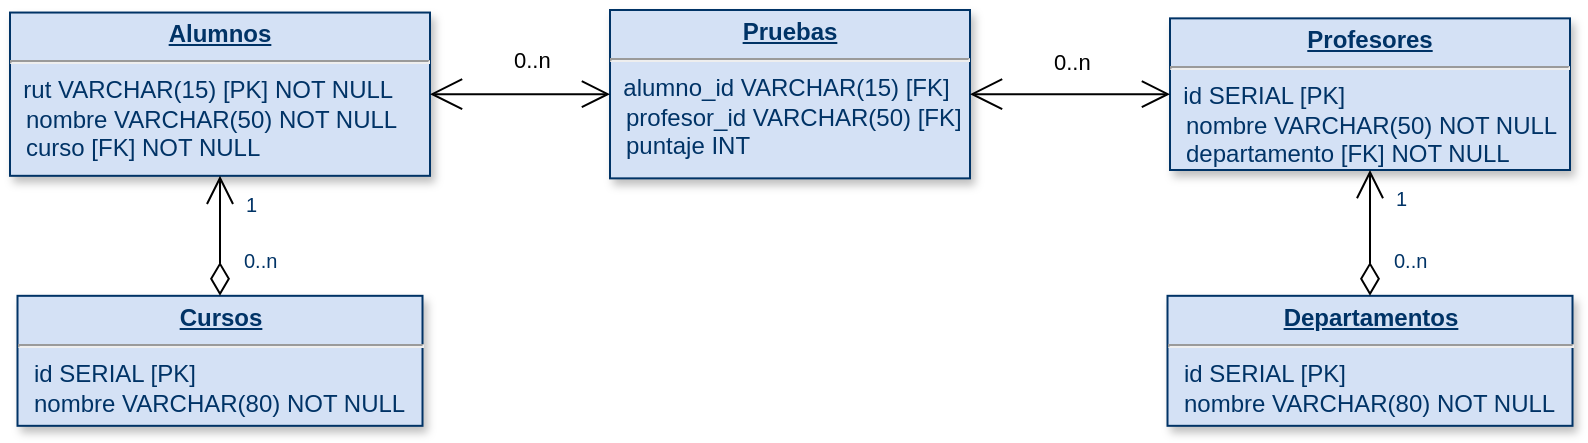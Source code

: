 <mxfile version="13.9.9"><diagram name="Page-1" id="efa7a0a1-bf9b-a30e-e6df-94a7791c09e9"><mxGraphModel dx="862" dy="466" grid="1" gridSize="10" guides="1" tooltips="1" connect="1" arrows="1" fold="1" page="1" pageScale="1" pageWidth="826" pageHeight="1169" background="#ffffff" math="0" shadow="0"><root><mxCell id="0"/><mxCell id="1" parent="0"/><mxCell id="21" value="&lt;p style=&quot;margin: 0px ; margin-top: 4px ; text-align: center ; text-decoration: underline&quot;&gt;&lt;strong&gt;Cursos&lt;br&gt;&lt;/strong&gt;&lt;/p&gt;&lt;hr&gt;&lt;p style=&quot;margin: 0px ; margin-left: 8px&quot;&gt;id SERIAL [PK]&lt;/p&gt;&lt;p style=&quot;margin: 0px ; margin-left: 8px&quot;&gt;nombre VARCHAR(80) NOT NULL&lt;br&gt;&lt;/p&gt;" style="verticalAlign=top;align=left;overflow=fill;fontSize=12;fontFamily=Helvetica;html=1;strokeColor=#003366;shadow=1;fillColor=#D4E1F5;fontColor=#003366" parent="1" vertex="1"><mxGeometry x="25.75" y="172.91" width="202.5" height="65" as="geometry"/></mxCell><mxCell id="25" value="&lt;p style=&quot;margin: 0px ; margin-top: 4px ; text-align: center ; text-decoration: underline&quot;&gt;&lt;strong&gt;Alumnos&lt;br&gt;&lt;/strong&gt;&lt;/p&gt;&lt;hr&gt;&amp;nbsp; rut VARCHAR(15) [PK] NOT NULL&lt;br&gt;&lt;p style=&quot;margin: 0px ; margin-left: 8px&quot;&gt;nombre VARCHAR(50) NOT NULL&lt;br&gt;&lt;/p&gt;&lt;p style=&quot;margin: 0px ; margin-left: 8px&quot;&gt;curso [FK] NOT NULL&lt;br&gt;&lt;/p&gt;" style="verticalAlign=top;align=left;overflow=fill;fontSize=12;fontFamily=Helvetica;html=1;strokeColor=#003366;shadow=1;fillColor=#D4E1F5;fontColor=#003366" parent="1" vertex="1"><mxGeometry x="22" y="31.27" width="210" height="81.64" as="geometry"/></mxCell><mxCell id="90" value="" style="endArrow=open;endSize=12;startArrow=diamondThin;startSize=14;startFill=0;edgeStyle=orthogonalEdgeStyle;entryX=0.5;entryY=1;entryDx=0;entryDy=0;exitX=0.5;exitY=0;exitDx=0;exitDy=0;" parent="1" source="21" target="25" edge="1"><mxGeometry x="602" y="252.91" as="geometry"><mxPoint x="82" y="162.91" as="sourcePoint"/><mxPoint x="72" y="152.91" as="targetPoint"/></mxGeometry></mxCell><mxCell id="91" value="0..n" style="resizable=0;align=left;verticalAlign=top;labelBackgroundColor=#ffffff;fontSize=10;strokeColor=#003366;shadow=1;fillColor=#D4E1F5;fontColor=#003366" parent="90" connectable="0" vertex="1"><mxGeometry x="-1" relative="1" as="geometry"><mxPoint x="10" y="-30" as="offset"/></mxGeometry></mxCell><mxCell id="92" value="1" style="resizable=0;align=right;verticalAlign=top;labelBackgroundColor=#ffffff;fontSize=10;strokeColor=#003366;shadow=1;fillColor=#D4E1F5;fontColor=#003366" parent="90" connectable="0" vertex="1"><mxGeometry x="1" relative="1" as="geometry"><mxPoint x="20" y="2.0" as="offset"/></mxGeometry></mxCell><mxCell id="ffxnXLGkmE4xVRq57p5g-114" value="&lt;p style=&quot;margin: 0px ; margin-top: 4px ; text-align: center ; text-decoration: underline&quot;&gt;&lt;strong&gt;Profesores&lt;br&gt;&lt;/strong&gt;&lt;/p&gt;&lt;hr&gt;&amp;nbsp; id SERIAL [PK]&lt;br&gt;&lt;p style=&quot;margin: 0px ; margin-left: 8px&quot;&gt;nombre VARCHAR(50) NOT NULL&lt;br&gt;&lt;/p&gt;&lt;p style=&quot;margin: 0px ; margin-left: 8px&quot;&gt;departamento [FK] NOT NULL&lt;br&gt;&lt;/p&gt;" style="verticalAlign=top;align=left;overflow=fill;fontSize=12;fontFamily=Helvetica;html=1;strokeColor=#003366;shadow=1;fillColor=#D4E1F5;fontColor=#003366" parent="1" vertex="1"><mxGeometry x="602" y="34.18" width="200" height="75.82" as="geometry"/></mxCell><mxCell id="ffxnXLGkmE4xVRq57p5g-115" value="&lt;p style=&quot;margin: 0px ; margin-top: 4px ; text-align: center ; text-decoration: underline&quot;&gt;&lt;strong&gt;Pruebas&lt;br&gt;&lt;/strong&gt;&lt;/p&gt;&lt;hr&gt;&amp;nbsp; alumno_id VARCHAR(15) [FK]&lt;br&gt;&lt;p style=&quot;margin: 0px ; margin-left: 8px&quot;&gt;profesor_id VARCHAR(50) [FK]&lt;/p&gt;&lt;p style=&quot;margin: 0px ; margin-left: 8px&quot;&gt;puntaje INT&lt;br&gt;&lt;/p&gt;" style="verticalAlign=top;align=left;overflow=fill;fontSize=12;fontFamily=Helvetica;html=1;strokeColor=#003366;shadow=1;fillColor=#D4E1F5;fontColor=#003366" parent="1" vertex="1"><mxGeometry x="322" y="30.0" width="180" height="84.18" as="geometry"/></mxCell><mxCell id="ffxnXLGkmE4xVRq57p5g-116" value="" style="endArrow=open;html=1;endSize=12;startArrow=open;startSize=14;startFill=0;edgeStyle=orthogonalEdgeStyle;entryX=0;entryY=0.5;entryDx=0;entryDy=0;exitX=1;exitY=0.5;exitDx=0;exitDy=0;" parent="1" source="25" target="ffxnXLGkmE4xVRq57p5g-115" edge="1"><mxGeometry relative="1" as="geometry"><mxPoint x="212" y="102.91" as="sourcePoint"/><mxPoint x="302" y="82.91" as="targetPoint"/></mxGeometry></mxCell><mxCell id="ffxnXLGkmE4xVRq57p5g-117" value="0..n" style="edgeLabel;resizable=0;html=1;align=left;verticalAlign=top;" parent="ffxnXLGkmE4xVRq57p5g-116" connectable="0" vertex="1"><mxGeometry x="-1" relative="1" as="geometry"><mxPoint x="40" y="-30" as="offset"/></mxGeometry></mxCell><mxCell id="ffxnXLGkmE4xVRq57p5g-119" value="" style="endArrow=open;html=1;endSize=12;startArrow=open;startSize=14;startFill=0;edgeStyle=orthogonalEdgeStyle;exitX=1;exitY=0.5;exitDx=0;exitDy=0;entryX=0;entryY=0.5;entryDx=0;entryDy=0;" parent="1" source="ffxnXLGkmE4xVRq57p5g-115" target="ffxnXLGkmE4xVRq57p5g-114" edge="1"><mxGeometry relative="1" as="geometry"><mxPoint x="472" y="81.91" as="sourcePoint"/><mxPoint x="582" y="92.91" as="targetPoint"/></mxGeometry></mxCell><mxCell id="ffxnXLGkmE4xVRq57p5g-120" value="0..n" style="edgeLabel;resizable=0;html=1;align=left;verticalAlign=top;" parent="ffxnXLGkmE4xVRq57p5g-119" connectable="0" vertex="1"><mxGeometry x="-1" relative="1" as="geometry"><mxPoint x="40" y="-28.68" as="offset"/></mxGeometry></mxCell><mxCell id="ffxnXLGkmE4xVRq57p5g-122" value="&lt;p style=&quot;margin: 0px ; margin-top: 4px ; text-align: center ; text-decoration: underline&quot;&gt;&lt;strong&gt;Departamentos&lt;br&gt;&lt;/strong&gt;&lt;/p&gt;&lt;hr&gt;&lt;p style=&quot;margin: 0px ; margin-left: 8px&quot;&gt;id SERIAL [PK]&lt;/p&gt;&lt;p style=&quot;margin: 0px ; margin-left: 8px&quot;&gt;nombre VARCHAR(80) NOT NULL&lt;br&gt;&lt;/p&gt;" style="verticalAlign=top;align=left;overflow=fill;fontSize=12;fontFamily=Helvetica;html=1;strokeColor=#003366;shadow=1;fillColor=#D4E1F5;fontColor=#003366" parent="1" vertex="1"><mxGeometry x="600.75" y="172.91" width="202.5" height="65" as="geometry"/></mxCell><mxCell id="ffxnXLGkmE4xVRq57p5g-123" value="" style="endArrow=open;endSize=12;startArrow=diamondThin;startSize=14;startFill=0;edgeStyle=orthogonalEdgeStyle;exitX=0.5;exitY=0;exitDx=0;exitDy=0;" parent="1" source="ffxnXLGkmE4xVRq57p5g-122" target="ffxnXLGkmE4xVRq57p5g-114" edge="1"><mxGeometry x="1192" y="262.91" as="geometry"><mxPoint x="672" y="172.91" as="sourcePoint"/><mxPoint x="692" y="122.91" as="targetPoint"/></mxGeometry></mxCell><mxCell id="ffxnXLGkmE4xVRq57p5g-124" value="0..n" style="resizable=0;align=left;verticalAlign=top;labelBackgroundColor=#ffffff;fontSize=10;strokeColor=#003366;shadow=1;fillColor=#D4E1F5;fontColor=#003366" parent="ffxnXLGkmE4xVRq57p5g-123" connectable="0" vertex="1"><mxGeometry x="-1" relative="1" as="geometry"><mxPoint x="10" y="-30" as="offset"/></mxGeometry></mxCell><mxCell id="ffxnXLGkmE4xVRq57p5g-125" value="1" style="resizable=0;align=right;verticalAlign=top;labelBackgroundColor=#ffffff;fontSize=10;strokeColor=#003366;shadow=1;fillColor=#D4E1F5;fontColor=#003366" parent="ffxnXLGkmE4xVRq57p5g-123" connectable="0" vertex="1"><mxGeometry x="1" relative="1" as="geometry"><mxPoint x="20" y="2.0" as="offset"/></mxGeometry></mxCell></root></mxGraphModel></diagram></mxfile>